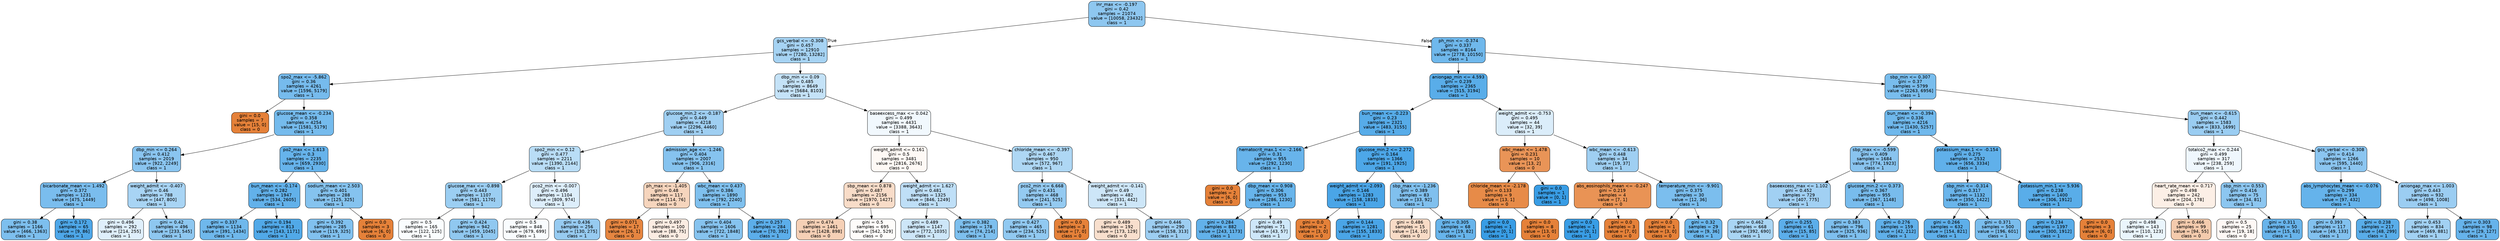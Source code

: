 digraph Tree {
node [shape=box, style="filled, rounded", color="black", fontname="helvetica"] ;
edge [fontname="helvetica"] ;
0 [label="inr_max <= -0.197\ngini = 0.42\nsamples = 21074\nvalue = [10058, 23432]\nclass = 1", fillcolor="#8ec7f0"] ;
1 [label="gcs_verbal <= -0.308\ngini = 0.457\nsamples = 12910\nvalue = [7280, 13282]\nclass = 1", fillcolor="#a6d3f3"] ;
0 -> 1 [labeldistance=2.5, labelangle=45, headlabel="True"] ;
2 [label="spo2_max <= -5.862\ngini = 0.36\nsamples = 4261\nvalue = [1596, 5179]\nclass = 1", fillcolor="#76bbed"] ;
1 -> 2 ;
3 [label="gini = 0.0\nsamples = 7\nvalue = [15, 0]\nclass = 0", fillcolor="#e58139"] ;
2 -> 3 ;
4 [label="glucose_mean <= -0.234\ngini = 0.358\nsamples = 4254\nvalue = [1581, 5179]\nclass = 1", fillcolor="#75bbed"] ;
2 -> 4 ;
5 [label="dbp_min <= 0.264\ngini = 0.412\nsamples = 2019\nvalue = [922, 2249]\nclass = 1", fillcolor="#8ac5f0"] ;
4 -> 5 ;
6 [label="bicarbonate_mean <= 1.492\ngini = 0.372\nsamples = 1231\nvalue = [475, 1449]\nclass = 1", fillcolor="#7abdee"] ;
5 -> 6 ;
7 [label="gini = 0.38\nsamples = 1166\nvalue = [466, 1363]\nclass = 1", fillcolor="#7dbfee"] ;
6 -> 7 ;
8 [label="gini = 0.172\nsamples = 65\nvalue = [9, 86]\nclass = 1", fillcolor="#4ea7e8"] ;
6 -> 8 ;
9 [label="weight_admit <= -0.407\ngini = 0.46\nsamples = 788\nvalue = [447, 800]\nclass = 1", fillcolor="#a8d4f4"] ;
5 -> 9 ;
10 [label="gini = 0.496\nsamples = 292\nvalue = [214, 255]\nclass = 1", fillcolor="#dfeffb"] ;
9 -> 10 ;
11 [label="gini = 0.42\nsamples = 496\nvalue = [233, 545]\nclass = 1", fillcolor="#8ec7f0"] ;
9 -> 11 ;
12 [label="po2_max <= 1.613\ngini = 0.3\nsamples = 2235\nvalue = [659, 2930]\nclass = 1", fillcolor="#66b3eb"] ;
4 -> 12 ;
13 [label="bun_mean <= -0.174\ngini = 0.282\nsamples = 1947\nvalue = [534, 2605]\nclass = 1", fillcolor="#62b1ea"] ;
12 -> 13 ;
14 [label="gini = 0.337\nsamples = 1134\nvalue = [391, 1434]\nclass = 1", fillcolor="#6fb8ec"] ;
13 -> 14 ;
15 [label="gini = 0.194\nsamples = 813\nvalue = [143, 1171]\nclass = 1", fillcolor="#51a9e8"] ;
13 -> 15 ;
16 [label="sodium_mean <= 2.503\ngini = 0.401\nsamples = 288\nvalue = [125, 325]\nclass = 1", fillcolor="#85c3ef"] ;
12 -> 16 ;
17 [label="gini = 0.392\nsamples = 285\nvalue = [119, 325]\nclass = 1", fillcolor="#81c1ef"] ;
16 -> 17 ;
18 [label="gini = 0.0\nsamples = 3\nvalue = [6, 0]\nclass = 0", fillcolor="#e58139"] ;
16 -> 18 ;
19 [label="dbp_min <= 0.09\ngini = 0.485\nsamples = 8649\nvalue = [5684, 8103]\nclass = 1", fillcolor="#c4e2f7"] ;
1 -> 19 ;
20 [label="glucose_min.2 <= -0.187\ngini = 0.449\nsamples = 4218\nvalue = [2296, 4460]\nclass = 1", fillcolor="#9fcff2"] ;
19 -> 20 ;
21 [label="spo2_min <= 0.12\ngini = 0.477\nsamples = 2211\nvalue = [1390, 2144]\nclass = 1", fillcolor="#b9ddf6"] ;
20 -> 21 ;
22 [label="glucose_max <= -0.898\ngini = 0.443\nsamples = 1107\nvalue = [581, 1170]\nclass = 1", fillcolor="#9bcef2"] ;
21 -> 22 ;
23 [label="gini = 0.5\nsamples = 165\nvalue = [122, 125]\nclass = 1", fillcolor="#fafdfe"] ;
22 -> 23 ;
24 [label="gini = 0.424\nsamples = 942\nvalue = [459, 1045]\nclass = 1", fillcolor="#90c8f0"] ;
22 -> 24 ;
25 [label="pco2_min <= -0.007\ngini = 0.496\nsamples = 1104\nvalue = [809, 974]\nclass = 1", fillcolor="#ddeefb"] ;
21 -> 25 ;
26 [label="gini = 0.5\nsamples = 848\nvalue = [679, 699]\nclass = 1", fillcolor="#f9fcfe"] ;
25 -> 26 ;
27 [label="gini = 0.436\nsamples = 256\nvalue = [130, 275]\nclass = 1", fillcolor="#97cbf1"] ;
25 -> 27 ;
28 [label="admission_age <= -1.246\ngini = 0.404\nsamples = 2007\nvalue = [906, 2316]\nclass = 1", fillcolor="#86c3ef"] ;
20 -> 28 ;
29 [label="ph_max <= -1.405\ngini = 0.48\nsamples = 117\nvalue = [114, 76]\nclass = 0", fillcolor="#f6d5bd"] ;
28 -> 29 ;
30 [label="gini = 0.071\nsamples = 17\nvalue = [26, 1]\nclass = 0", fillcolor="#e68641"] ;
29 -> 30 ;
31 [label="gini = 0.497\nsamples = 100\nvalue = [88, 75]\nclass = 0", fillcolor="#fbece2"] ;
29 -> 31 ;
32 [label="wbc_mean <= 0.437\ngini = 0.386\nsamples = 1890\nvalue = [792, 2240]\nclass = 1", fillcolor="#7fc0ee"] ;
28 -> 32 ;
33 [label="gini = 0.404\nsamples = 1606\nvalue = [722, 1848]\nclass = 1", fillcolor="#86c3ef"] ;
32 -> 33 ;
34 [label="gini = 0.257\nsamples = 284\nvalue = [70, 392]\nclass = 1", fillcolor="#5caeea"] ;
32 -> 34 ;
35 [label="baseexcess_max <= 0.042\ngini = 0.499\nsamples = 4431\nvalue = [3388, 3643]\nclass = 1", fillcolor="#f1f8fd"] ;
19 -> 35 ;
36 [label="weight_admit <= 0.161\ngini = 0.5\nsamples = 3481\nvalue = [2816, 2676]\nclass = 0", fillcolor="#fef9f5"] ;
35 -> 36 ;
37 [label="sbp_mean <= 0.878\ngini = 0.487\nsamples = 2156\nvalue = [1970, 1427]\nclass = 0", fillcolor="#f8dcc8"] ;
36 -> 37 ;
38 [label="gini = 0.474\nsamples = 1461\nvalue = [1428, 898]\nclass = 0", fillcolor="#f5d0b6"] ;
37 -> 38 ;
39 [label="gini = 0.5\nsamples = 695\nvalue = [542, 529]\nclass = 0", fillcolor="#fefcfa"] ;
37 -> 39 ;
40 [label="weight_admit <= 1.627\ngini = 0.481\nsamples = 1325\nvalue = [846, 1249]\nclass = 1", fillcolor="#bfdff7"] ;
36 -> 40 ;
41 [label="gini = 0.489\nsamples = 1147\nvalue = [772, 1035]\nclass = 1", fillcolor="#cde6f8"] ;
40 -> 41 ;
42 [label="gini = 0.382\nsamples = 178\nvalue = [74, 214]\nclass = 1", fillcolor="#7dbfee"] ;
40 -> 42 ;
43 [label="chloride_mean <= -0.397\ngini = 0.467\nsamples = 950\nvalue = [572, 967]\nclass = 1", fillcolor="#aed7f4"] ;
35 -> 43 ;
44 [label="pco2_min <= 6.668\ngini = 0.431\nsamples = 468\nvalue = [241, 525]\nclass = 1", fillcolor="#94caf1"] ;
43 -> 44 ;
45 [label="gini = 0.427\nsamples = 465\nvalue = [234, 525]\nclass = 1", fillcolor="#91c9f1"] ;
44 -> 45 ;
46 [label="gini = 0.0\nsamples = 3\nvalue = [7, 0]\nclass = 0", fillcolor="#e58139"] ;
44 -> 46 ;
47 [label="weight_admit <= -0.141\ngini = 0.49\nsamples = 482\nvalue = [331, 442]\nclass = 1", fillcolor="#cde6f8"] ;
43 -> 47 ;
48 [label="gini = 0.489\nsamples = 192\nvalue = [173, 129]\nclass = 0", fillcolor="#f8dfcd"] ;
47 -> 48 ;
49 [label="gini = 0.446\nsamples = 290\nvalue = [158, 313]\nclass = 1", fillcolor="#9dcef2"] ;
47 -> 49 ;
50 [label="ph_min <= -0.374\ngini = 0.337\nsamples = 8164\nvalue = [2778, 10150]\nclass = 1", fillcolor="#6fb8ec"] ;
0 -> 50 [labeldistance=2.5, labelangle=-45, headlabel="False"] ;
51 [label="aniongap_min <= 4.593\ngini = 0.239\nsamples = 2365\nvalue = [515, 3194]\nclass = 1", fillcolor="#59ade9"] ;
50 -> 51 ;
52 [label="bun_mean <= -0.223\ngini = 0.23\nsamples = 2321\nvalue = [483, 3155]\nclass = 1", fillcolor="#57ace9"] ;
51 -> 52 ;
53 [label="hematocrit_max.1 <= -2.166\ngini = 0.31\nsamples = 955\nvalue = [292, 1230]\nclass = 1", fillcolor="#68b4eb"] ;
52 -> 53 ;
54 [label="gini = 0.0\nsamples = 2\nvalue = [6, 0]\nclass = 0", fillcolor="#e58139"] ;
53 -> 54 ;
55 [label="dbp_mean <= 0.908\ngini = 0.306\nsamples = 953\nvalue = [286, 1230]\nclass = 1", fillcolor="#67b4eb"] ;
53 -> 55 ;
56 [label="gini = 0.284\nsamples = 882\nvalue = [243, 1173]\nclass = 1", fillcolor="#62b1ea"] ;
55 -> 56 ;
57 [label="gini = 0.49\nsamples = 71\nvalue = [43, 57]\nclass = 1", fillcolor="#cee7f9"] ;
55 -> 57 ;
58 [label="glucose_min.2 <= 2.272\ngini = 0.164\nsamples = 1366\nvalue = [191, 1925]\nclass = 1", fillcolor="#4da7e8"] ;
52 -> 58 ;
59 [label="weight_admit <= -2.093\ngini = 0.146\nsamples = 1283\nvalue = [158, 1833]\nclass = 1", fillcolor="#4aa5e7"] ;
58 -> 59 ;
60 [label="gini = 0.0\nsamples = 2\nvalue = [3, 0]\nclass = 0", fillcolor="#e58139"] ;
59 -> 60 ;
61 [label="gini = 0.144\nsamples = 1281\nvalue = [155, 1833]\nclass = 1", fillcolor="#4aa5e7"] ;
59 -> 61 ;
62 [label="sbp_max <= -1.236\ngini = 0.389\nsamples = 83\nvalue = [33, 92]\nclass = 1", fillcolor="#80c0ee"] ;
58 -> 62 ;
63 [label="gini = 0.486\nsamples = 15\nvalue = [14, 10]\nclass = 0", fillcolor="#f8dbc6"] ;
62 -> 63 ;
64 [label="gini = 0.305\nsamples = 68\nvalue = [19, 82]\nclass = 1", fillcolor="#67b4eb"] ;
62 -> 64 ;
65 [label="weight_admit <= -0.753\ngini = 0.495\nsamples = 44\nvalue = [32, 39]\nclass = 1", fillcolor="#dbedfa"] ;
51 -> 65 ;
66 [label="wbc_mean <= 1.478\ngini = 0.231\nsamples = 10\nvalue = [13, 2]\nclass = 0", fillcolor="#e99457"] ;
65 -> 66 ;
67 [label="chloride_mean <= -2.178\ngini = 0.133\nsamples = 9\nvalue = [13, 1]\nclass = 0", fillcolor="#e78b48"] ;
66 -> 67 ;
68 [label="gini = 0.0\nsamples = 1\nvalue = [0, 1]\nclass = 1", fillcolor="#399de5"] ;
67 -> 68 ;
69 [label="gini = 0.0\nsamples = 8\nvalue = [13, 0]\nclass = 0", fillcolor="#e58139"] ;
67 -> 69 ;
70 [label="gini = 0.0\nsamples = 1\nvalue = [0, 1]\nclass = 1", fillcolor="#399de5"] ;
66 -> 70 ;
71 [label="wbc_mean <= -0.613\ngini = 0.448\nsamples = 34\nvalue = [19, 37]\nclass = 1", fillcolor="#9fcff2"] ;
65 -> 71 ;
72 [label="abs_eosinophils_mean <= -0.247\ngini = 0.219\nsamples = 4\nvalue = [7, 1]\nclass = 0", fillcolor="#e99355"] ;
71 -> 72 ;
73 [label="gini = 0.0\nsamples = 1\nvalue = [0, 1]\nclass = 1", fillcolor="#399de5"] ;
72 -> 73 ;
74 [label="gini = 0.0\nsamples = 3\nvalue = [7, 0]\nclass = 0", fillcolor="#e58139"] ;
72 -> 74 ;
75 [label="temperature_min <= -9.901\ngini = 0.375\nsamples = 30\nvalue = [12, 36]\nclass = 1", fillcolor="#7bbeee"] ;
71 -> 75 ;
76 [label="gini = 0.0\nsamples = 1\nvalue = [3, 0]\nclass = 0", fillcolor="#e58139"] ;
75 -> 76 ;
77 [label="gini = 0.32\nsamples = 29\nvalue = [9, 36]\nclass = 1", fillcolor="#6ab6ec"] ;
75 -> 77 ;
78 [label="sbp_min <= 0.307\ngini = 0.37\nsamples = 5799\nvalue = [2263, 6956]\nclass = 1", fillcolor="#79bded"] ;
50 -> 78 ;
79 [label="bun_mean <= -0.394\ngini = 0.336\nsamples = 4216\nvalue = [1430, 5257]\nclass = 1", fillcolor="#6fb8ec"] ;
78 -> 79 ;
80 [label="sbp_max <= -0.599\ngini = 0.409\nsamples = 1684\nvalue = [774, 1923]\nclass = 1", fillcolor="#89c4ef"] ;
79 -> 80 ;
81 [label="baseexcess_max <= 1.102\ngini = 0.452\nsamples = 729\nvalue = [407, 775]\nclass = 1", fillcolor="#a1d0f3"] ;
80 -> 81 ;
82 [label="gini = 0.462\nsamples = 668\nvalue = [392, 690]\nclass = 1", fillcolor="#a9d5f4"] ;
81 -> 82 ;
83 [label="gini = 0.255\nsamples = 61\nvalue = [15, 85]\nclass = 1", fillcolor="#5caeea"] ;
81 -> 83 ;
84 [label="glucose_min.2 <= 0.373\ngini = 0.367\nsamples = 955\nvalue = [367, 1148]\nclass = 1", fillcolor="#78bced"] ;
80 -> 84 ;
85 [label="gini = 0.383\nsamples = 796\nvalue = [325, 936]\nclass = 1", fillcolor="#7ebfee"] ;
84 -> 85 ;
86 [label="gini = 0.276\nsamples = 159\nvalue = [42, 212]\nclass = 1", fillcolor="#60b0ea"] ;
84 -> 86 ;
87 [label="potassium_max.1 <= -0.154\ngini = 0.275\nsamples = 2532\nvalue = [656, 3334]\nclass = 1", fillcolor="#60b0ea"] ;
79 -> 87 ;
88 [label="sbp_min <= -0.314\ngini = 0.317\nsamples = 1132\nvalue = [350, 1422]\nclass = 1", fillcolor="#6ab5eb"] ;
87 -> 88 ;
89 [label="gini = 0.266\nsamples = 632\nvalue = [154, 821]\nclass = 1", fillcolor="#5eafea"] ;
88 -> 89 ;
90 [label="gini = 0.371\nsamples = 500\nvalue = [196, 601]\nclass = 1", fillcolor="#7abded"] ;
88 -> 90 ;
91 [label="potassium_min.1 <= 5.936\ngini = 0.238\nsamples = 1400\nvalue = [306, 1912]\nclass = 1", fillcolor="#59ade9"] ;
87 -> 91 ;
92 [label="gini = 0.234\nsamples = 1397\nvalue = [300, 1912]\nclass = 1", fillcolor="#58ace9"] ;
91 -> 92 ;
93 [label="gini = 0.0\nsamples = 3\nvalue = [6, 0]\nclass = 0", fillcolor="#e58139"] ;
91 -> 93 ;
94 [label="bun_mean <= -0.615\ngini = 0.442\nsamples = 1583\nvalue = [833, 1699]\nclass = 1", fillcolor="#9acdf2"] ;
78 -> 94 ;
95 [label="totalco2_max <= 0.244\ngini = 0.499\nsamples = 317\nvalue = [238, 259]\nclass = 1", fillcolor="#eff7fd"] ;
94 -> 95 ;
96 [label="heart_rate_mean <= 0.717\ngini = 0.498\nsamples = 242\nvalue = [204, 178]\nclass = 0", fillcolor="#fcefe6"] ;
95 -> 96 ;
97 [label="gini = 0.498\nsamples = 143\nvalue = [110, 123]\nclass = 1", fillcolor="#eaf5fc"] ;
96 -> 97 ;
98 [label="gini = 0.466\nsamples = 99\nvalue = [94, 55]\nclass = 0", fillcolor="#f4cbad"] ;
96 -> 98 ;
99 [label="sbp_min <= 0.553\ngini = 0.416\nsamples = 75\nvalue = [34, 81]\nclass = 1", fillcolor="#8cc6f0"] ;
95 -> 99 ;
100 [label="gini = 0.5\nsamples = 25\nvalue = [19, 18]\nclass = 0", fillcolor="#fef8f5"] ;
99 -> 100 ;
101 [label="gini = 0.311\nsamples = 50\nvalue = [15, 63]\nclass = 1", fillcolor="#68b4eb"] ;
99 -> 101 ;
102 [label="gcs_verbal <= -0.308\ngini = 0.414\nsamples = 1266\nvalue = [595, 1440]\nclass = 1", fillcolor="#8bc5f0"] ;
94 -> 102 ;
103 [label="abs_lymphocytes_mean <= -0.076\ngini = 0.299\nsamples = 334\nvalue = [97, 432]\nclass = 1", fillcolor="#65b3eb"] ;
102 -> 103 ;
104 [label="gini = 0.393\nsamples = 117\nvalue = [49, 133]\nclass = 1", fillcolor="#82c1ef"] ;
103 -> 104 ;
105 [label="gini = 0.238\nsamples = 217\nvalue = [48, 299]\nclass = 1", fillcolor="#59ade9"] ;
103 -> 105 ;
106 [label="aniongap_max <= 1.003\ngini = 0.443\nsamples = 932\nvalue = [498, 1008]\nclass = 1", fillcolor="#9bcdf2"] ;
102 -> 106 ;
107 [label="gini = 0.453\nsamples = 834\nvalue = [469, 881]\nclass = 1", fillcolor="#a2d1f3"] ;
106 -> 107 ;
108 [label="gini = 0.303\nsamples = 98\nvalue = [29, 127]\nclass = 1", fillcolor="#66b3eb"] ;
106 -> 108 ;
}